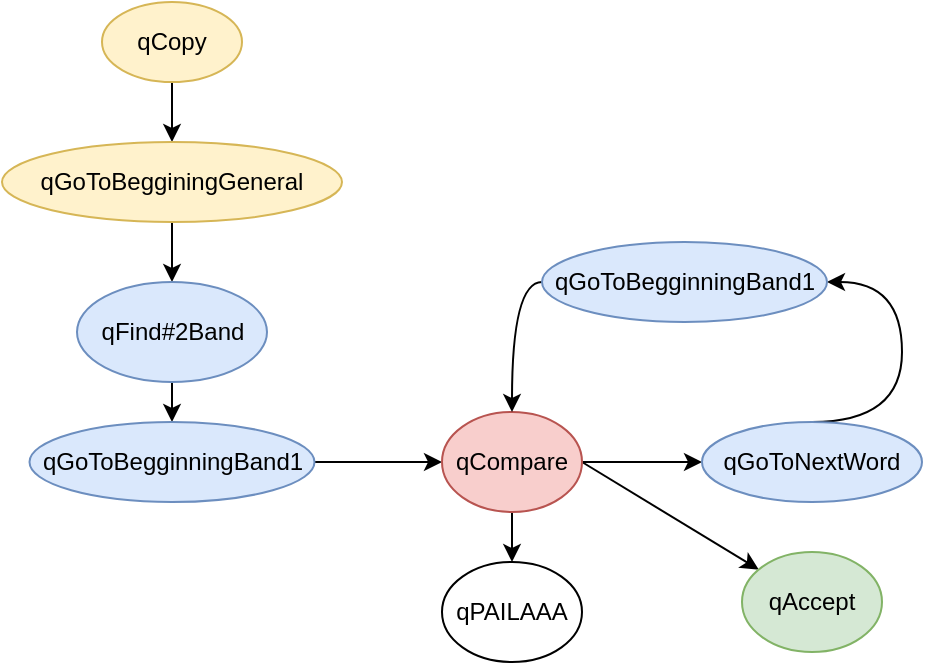 <mxfile version="15.5.2" type="device"><diagram id="kyR6XyPpWtO3W_m128NF" name="Page-1"><mxGraphModel dx="731" dy="406" grid="1" gridSize="10" guides="1" tooltips="1" connect="1" arrows="1" fold="1" page="1" pageScale="1" pageWidth="850" pageHeight="1100" math="0" shadow="0"><root><mxCell id="0"/><mxCell id="1" parent="0"/><mxCell id="lspBwPUnclLJFN8HKaF5-4" style="edgeStyle=orthogonalEdgeStyle;rounded=0;orthogonalLoop=1;jettySize=auto;html=1;exitX=0.5;exitY=1;exitDx=0;exitDy=0;" parent="1" source="lspBwPUnclLJFN8HKaF5-1" target="lspBwPUnclLJFN8HKaF5-2" edge="1"><mxGeometry relative="1" as="geometry"/></mxCell><mxCell id="lspBwPUnclLJFN8HKaF5-1" value="qCopy" style="ellipse;whiteSpace=wrap;html=1;fillColor=#fff2cc;strokeColor=#d6b656;" parent="1" vertex="1"><mxGeometry x="250" y="250" width="70" height="40" as="geometry"/></mxCell><mxCell id="lspBwPUnclLJFN8HKaF5-5" style="edgeStyle=orthogonalEdgeStyle;rounded=0;orthogonalLoop=1;jettySize=auto;html=1;exitX=0.5;exitY=1;exitDx=0;exitDy=0;entryX=0.5;entryY=0;entryDx=0;entryDy=0;" parent="1" source="lspBwPUnclLJFN8HKaF5-2" target="lspBwPUnclLJFN8HKaF5-6" edge="1"><mxGeometry relative="1" as="geometry"><mxPoint x="285" y="400" as="targetPoint"/></mxGeometry></mxCell><mxCell id="lspBwPUnclLJFN8HKaF5-2" value="qGoToBegginingGeneral" style="ellipse;whiteSpace=wrap;html=1;fillColor=#fff2cc;strokeColor=#d6b656;" parent="1" vertex="1"><mxGeometry x="200" y="320" width="170" height="40" as="geometry"/></mxCell><mxCell id="lspBwPUnclLJFN8HKaF5-7" style="edgeStyle=orthogonalEdgeStyle;rounded=0;orthogonalLoop=1;jettySize=auto;html=1;exitX=0.5;exitY=1;exitDx=0;exitDy=0;entryX=0.5;entryY=0;entryDx=0;entryDy=0;" parent="1" source="lspBwPUnclLJFN8HKaF5-6" target="lspBwPUnclLJFN8HKaF5-8" edge="1"><mxGeometry relative="1" as="geometry"><mxPoint x="285" y="500" as="targetPoint"/></mxGeometry></mxCell><mxCell id="lspBwPUnclLJFN8HKaF5-6" value="qFind#2Band" style="ellipse;whiteSpace=wrap;html=1;fillColor=#dae8fc;strokeColor=#6c8ebf;" parent="1" vertex="1"><mxGeometry x="237.5" y="390" width="95" height="50" as="geometry"/></mxCell><mxCell id="lspBwPUnclLJFN8HKaF5-9" style="edgeStyle=orthogonalEdgeStyle;rounded=0;orthogonalLoop=1;jettySize=auto;html=1;exitX=1;exitY=0.5;exitDx=0;exitDy=0;entryX=0;entryY=0.5;entryDx=0;entryDy=0;" parent="1" source="lspBwPUnclLJFN8HKaF5-8" target="lspBwPUnclLJFN8HKaF5-10" edge="1"><mxGeometry relative="1" as="geometry"><mxPoint x="420" y="480" as="targetPoint"/></mxGeometry></mxCell><mxCell id="lspBwPUnclLJFN8HKaF5-8" value="qGoToBegginningBand1" style="ellipse;whiteSpace=wrap;html=1;fillColor=#dae8fc;strokeColor=#6c8ebf;" parent="1" vertex="1"><mxGeometry x="213.75" y="460" width="142.5" height="40" as="geometry"/></mxCell><mxCell id="lspBwPUnclLJFN8HKaF5-12" style="rounded=0;orthogonalLoop=1;jettySize=auto;html=1;exitX=1;exitY=0.5;exitDx=0;exitDy=0;" parent="1" source="lspBwPUnclLJFN8HKaF5-10" target="lspBwPUnclLJFN8HKaF5-11" edge="1"><mxGeometry relative="1" as="geometry"/></mxCell><mxCell id="lspBwPUnclLJFN8HKaF5-14" style="edgeStyle=none;rounded=0;orthogonalLoop=1;jettySize=auto;html=1;exitX=1;exitY=0.5;exitDx=0;exitDy=0;entryX=0;entryY=0.5;entryDx=0;entryDy=0;" parent="1" source="lspBwPUnclLJFN8HKaF5-10" target="lspBwPUnclLJFN8HKaF5-13" edge="1"><mxGeometry relative="1" as="geometry"/></mxCell><mxCell id="lspBwPUnclLJFN8HKaF5-16" style="edgeStyle=orthogonalEdgeStyle;curved=1;rounded=0;orthogonalLoop=1;jettySize=auto;html=1;exitX=0.5;exitY=1;exitDx=0;exitDy=0;entryX=0.5;entryY=0;entryDx=0;entryDy=0;" parent="1" source="lspBwPUnclLJFN8HKaF5-10" target="lspBwPUnclLJFN8HKaF5-17" edge="1"><mxGeometry relative="1" as="geometry"><mxPoint x="455" y="540" as="targetPoint"/></mxGeometry></mxCell><mxCell id="lspBwPUnclLJFN8HKaF5-10" value="qCompare" style="ellipse;whiteSpace=wrap;html=1;fillColor=#f8cecc;strokeColor=#b85450;" parent="1" vertex="1"><mxGeometry x="420" y="455" width="70" height="50" as="geometry"/></mxCell><mxCell id="lspBwPUnclLJFN8HKaF5-11" value="qAccept" style="ellipse;whiteSpace=wrap;html=1;fillColor=#d5e8d4;strokeColor=#82b366;" parent="1" vertex="1"><mxGeometry x="570" y="525" width="70" height="50" as="geometry"/></mxCell><mxCell id="bUciO1aRQG7h9phSPruc-3" style="edgeStyle=orthogonalEdgeStyle;rounded=0;orthogonalLoop=1;jettySize=auto;html=1;exitX=0.5;exitY=0;exitDx=0;exitDy=0;entryX=1;entryY=0.5;entryDx=0;entryDy=0;curved=1;" edge="1" parent="1" source="lspBwPUnclLJFN8HKaF5-13" target="bUciO1aRQG7h9phSPruc-2"><mxGeometry relative="1" as="geometry"><Array as="points"><mxPoint x="650" y="460"/><mxPoint x="650" y="390"/></Array></mxGeometry></mxCell><mxCell id="lspBwPUnclLJFN8HKaF5-13" value="qGoToNextWord" style="ellipse;whiteSpace=wrap;html=1;fillColor=#dae8fc;strokeColor=#6c8ebf;" parent="1" vertex="1"><mxGeometry x="550" y="460" width="110" height="40" as="geometry"/></mxCell><mxCell id="lspBwPUnclLJFN8HKaF5-17" value="qPAILAAA" style="ellipse;whiteSpace=wrap;html=1;" parent="1" vertex="1"><mxGeometry x="420" y="530" width="70" height="50" as="geometry"/></mxCell><mxCell id="bUciO1aRQG7h9phSPruc-5" style="edgeStyle=orthogonalEdgeStyle;curved=1;rounded=0;orthogonalLoop=1;jettySize=auto;html=1;exitX=0;exitY=0.5;exitDx=0;exitDy=0;entryX=0.5;entryY=0;entryDx=0;entryDy=0;" edge="1" parent="1" source="bUciO1aRQG7h9phSPruc-2" target="lspBwPUnclLJFN8HKaF5-10"><mxGeometry relative="1" as="geometry"><Array as="points"><mxPoint x="455" y="390"/></Array></mxGeometry></mxCell><mxCell id="bUciO1aRQG7h9phSPruc-2" value="qGoToBegginningBand1" style="ellipse;whiteSpace=wrap;html=1;fillColor=#dae8fc;strokeColor=#6c8ebf;" vertex="1" parent="1"><mxGeometry x="470" y="370" width="142.5" height="40" as="geometry"/></mxCell></root></mxGraphModel></diagram></mxfile>